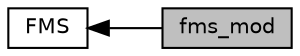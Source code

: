 digraph "fms_mod"
{
  edge [fontname="Helvetica",fontsize="10",labelfontname="Helvetica",labelfontsize="10"];
  node [fontname="Helvetica",fontsize="10",shape=box];
  rankdir=LR;
  Node1 [label="fms_mod",height=0.2,width=0.4,color="black", fillcolor="grey75", style="filled", fontcolor="black",tooltip="The fms module provides routines that are commonly used by most FMS modules."];
  Node2 [label="FMS",height=0.2,width=0.4,color="black", fillcolor="white", style="filled",URL="$group__fms.html",tooltip="Modules and associated files in the fms directory."];
  Node2->Node1 [shape=plaintext, dir="back", style="solid"];
}
